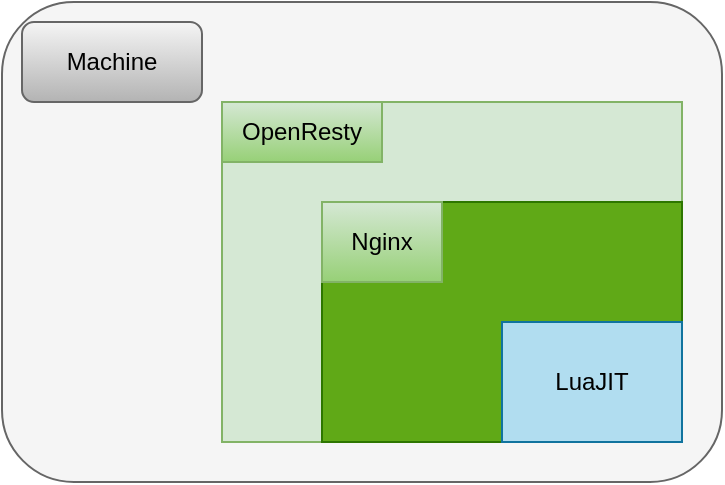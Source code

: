 <mxfile version="21.2.1" type="device">
  <diagram name="第 1 页" id="27gqHkCLwL-dj2AIsVVi">
    <mxGraphModel dx="901" dy="674" grid="1" gridSize="10" guides="1" tooltips="1" connect="1" arrows="1" fold="1" page="1" pageScale="1" pageWidth="827" pageHeight="1169" math="0" shadow="0">
      <root>
        <mxCell id="0" />
        <mxCell id="1" parent="0" />
        <mxCell id="kB-3guD5Aei-ykXtLset-1" value="" style="rounded=1;whiteSpace=wrap;html=1;fillColor=#f5f5f5;fontColor=#333333;strokeColor=#666666;" vertex="1" parent="1">
          <mxGeometry x="100" y="380" width="360" height="240" as="geometry" />
        </mxCell>
        <mxCell id="kB-3guD5Aei-ykXtLset-2" value="" style="rounded=0;whiteSpace=wrap;html=1;fillColor=#d5e8d4;strokeColor=#82b366;" vertex="1" parent="1">
          <mxGeometry x="210" y="430" width="230" height="170" as="geometry" />
        </mxCell>
        <mxCell id="kB-3guD5Aei-ykXtLset-3" value="" style="rounded=0;whiteSpace=wrap;html=1;fillColor=#60a917;strokeColor=#2D7600;fontColor=#ffffff;" vertex="1" parent="1">
          <mxGeometry x="260" y="480" width="180" height="120" as="geometry" />
        </mxCell>
        <mxCell id="kB-3guD5Aei-ykXtLset-5" value="LuaJIT" style="rounded=0;whiteSpace=wrap;html=1;fillColor=#b1ddf0;strokeColor=#10739e;" vertex="1" parent="1">
          <mxGeometry x="350" y="540" width="90" height="60" as="geometry" />
        </mxCell>
        <mxCell id="kB-3guD5Aei-ykXtLset-6" value="Nginx" style="rounded=0;whiteSpace=wrap;html=1;fillColor=#d5e8d4;strokeColor=#82b366;gradientColor=#97d077;" vertex="1" parent="1">
          <mxGeometry x="260" y="480" width="60" height="40" as="geometry" />
        </mxCell>
        <mxCell id="kB-3guD5Aei-ykXtLset-7" value="OpenResty" style="rounded=0;whiteSpace=wrap;html=1;fillColor=#d5e8d4;gradientColor=#97d077;strokeColor=#82b366;" vertex="1" parent="1">
          <mxGeometry x="210" y="430" width="80" height="30" as="geometry" />
        </mxCell>
        <mxCell id="kB-3guD5Aei-ykXtLset-8" value="Machine" style="rounded=1;whiteSpace=wrap;html=1;fillColor=#f5f5f5;gradientColor=#b3b3b3;strokeColor=#666666;" vertex="1" parent="1">
          <mxGeometry x="110" y="390" width="90" height="40" as="geometry" />
        </mxCell>
        <mxCell id="kB-3guD5Aei-ykXtLset-10" style="edgeStyle=orthogonalEdgeStyle;rounded=0;orthogonalLoop=1;jettySize=auto;html=1;exitX=0.5;exitY=1;exitDx=0;exitDy=0;" edge="1" parent="1" source="kB-3guD5Aei-ykXtLset-7" target="kB-3guD5Aei-ykXtLset-7">
          <mxGeometry relative="1" as="geometry" />
        </mxCell>
      </root>
    </mxGraphModel>
  </diagram>
</mxfile>
